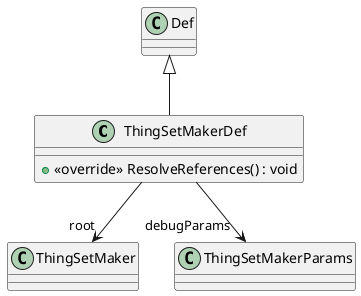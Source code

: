 @startuml
class ThingSetMakerDef {
    + <<override>> ResolveReferences() : void
}
Def <|-- ThingSetMakerDef
ThingSetMakerDef --> "root" ThingSetMaker
ThingSetMakerDef --> "debugParams" ThingSetMakerParams
@enduml

